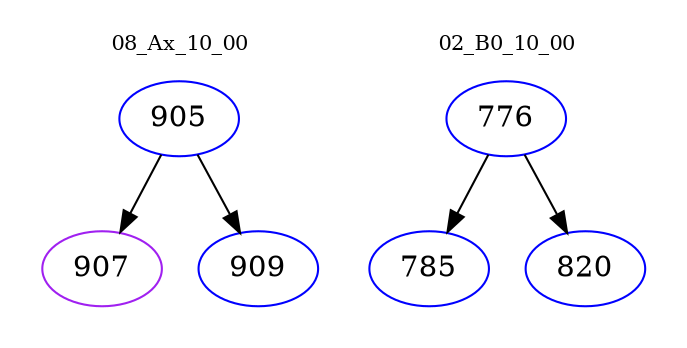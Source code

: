 digraph{
subgraph cluster_0 {
color = white
label = "08_Ax_10_00";
fontsize=10;
T0_905 [label="905", color="blue"]
T0_905 -> T0_907 [color="black"]
T0_907 [label="907", color="purple"]
T0_905 -> T0_909 [color="black"]
T0_909 [label="909", color="blue"]
}
subgraph cluster_1 {
color = white
label = "02_B0_10_00";
fontsize=10;
T1_776 [label="776", color="blue"]
T1_776 -> T1_785 [color="black"]
T1_785 [label="785", color="blue"]
T1_776 -> T1_820 [color="black"]
T1_820 [label="820", color="blue"]
}
}
